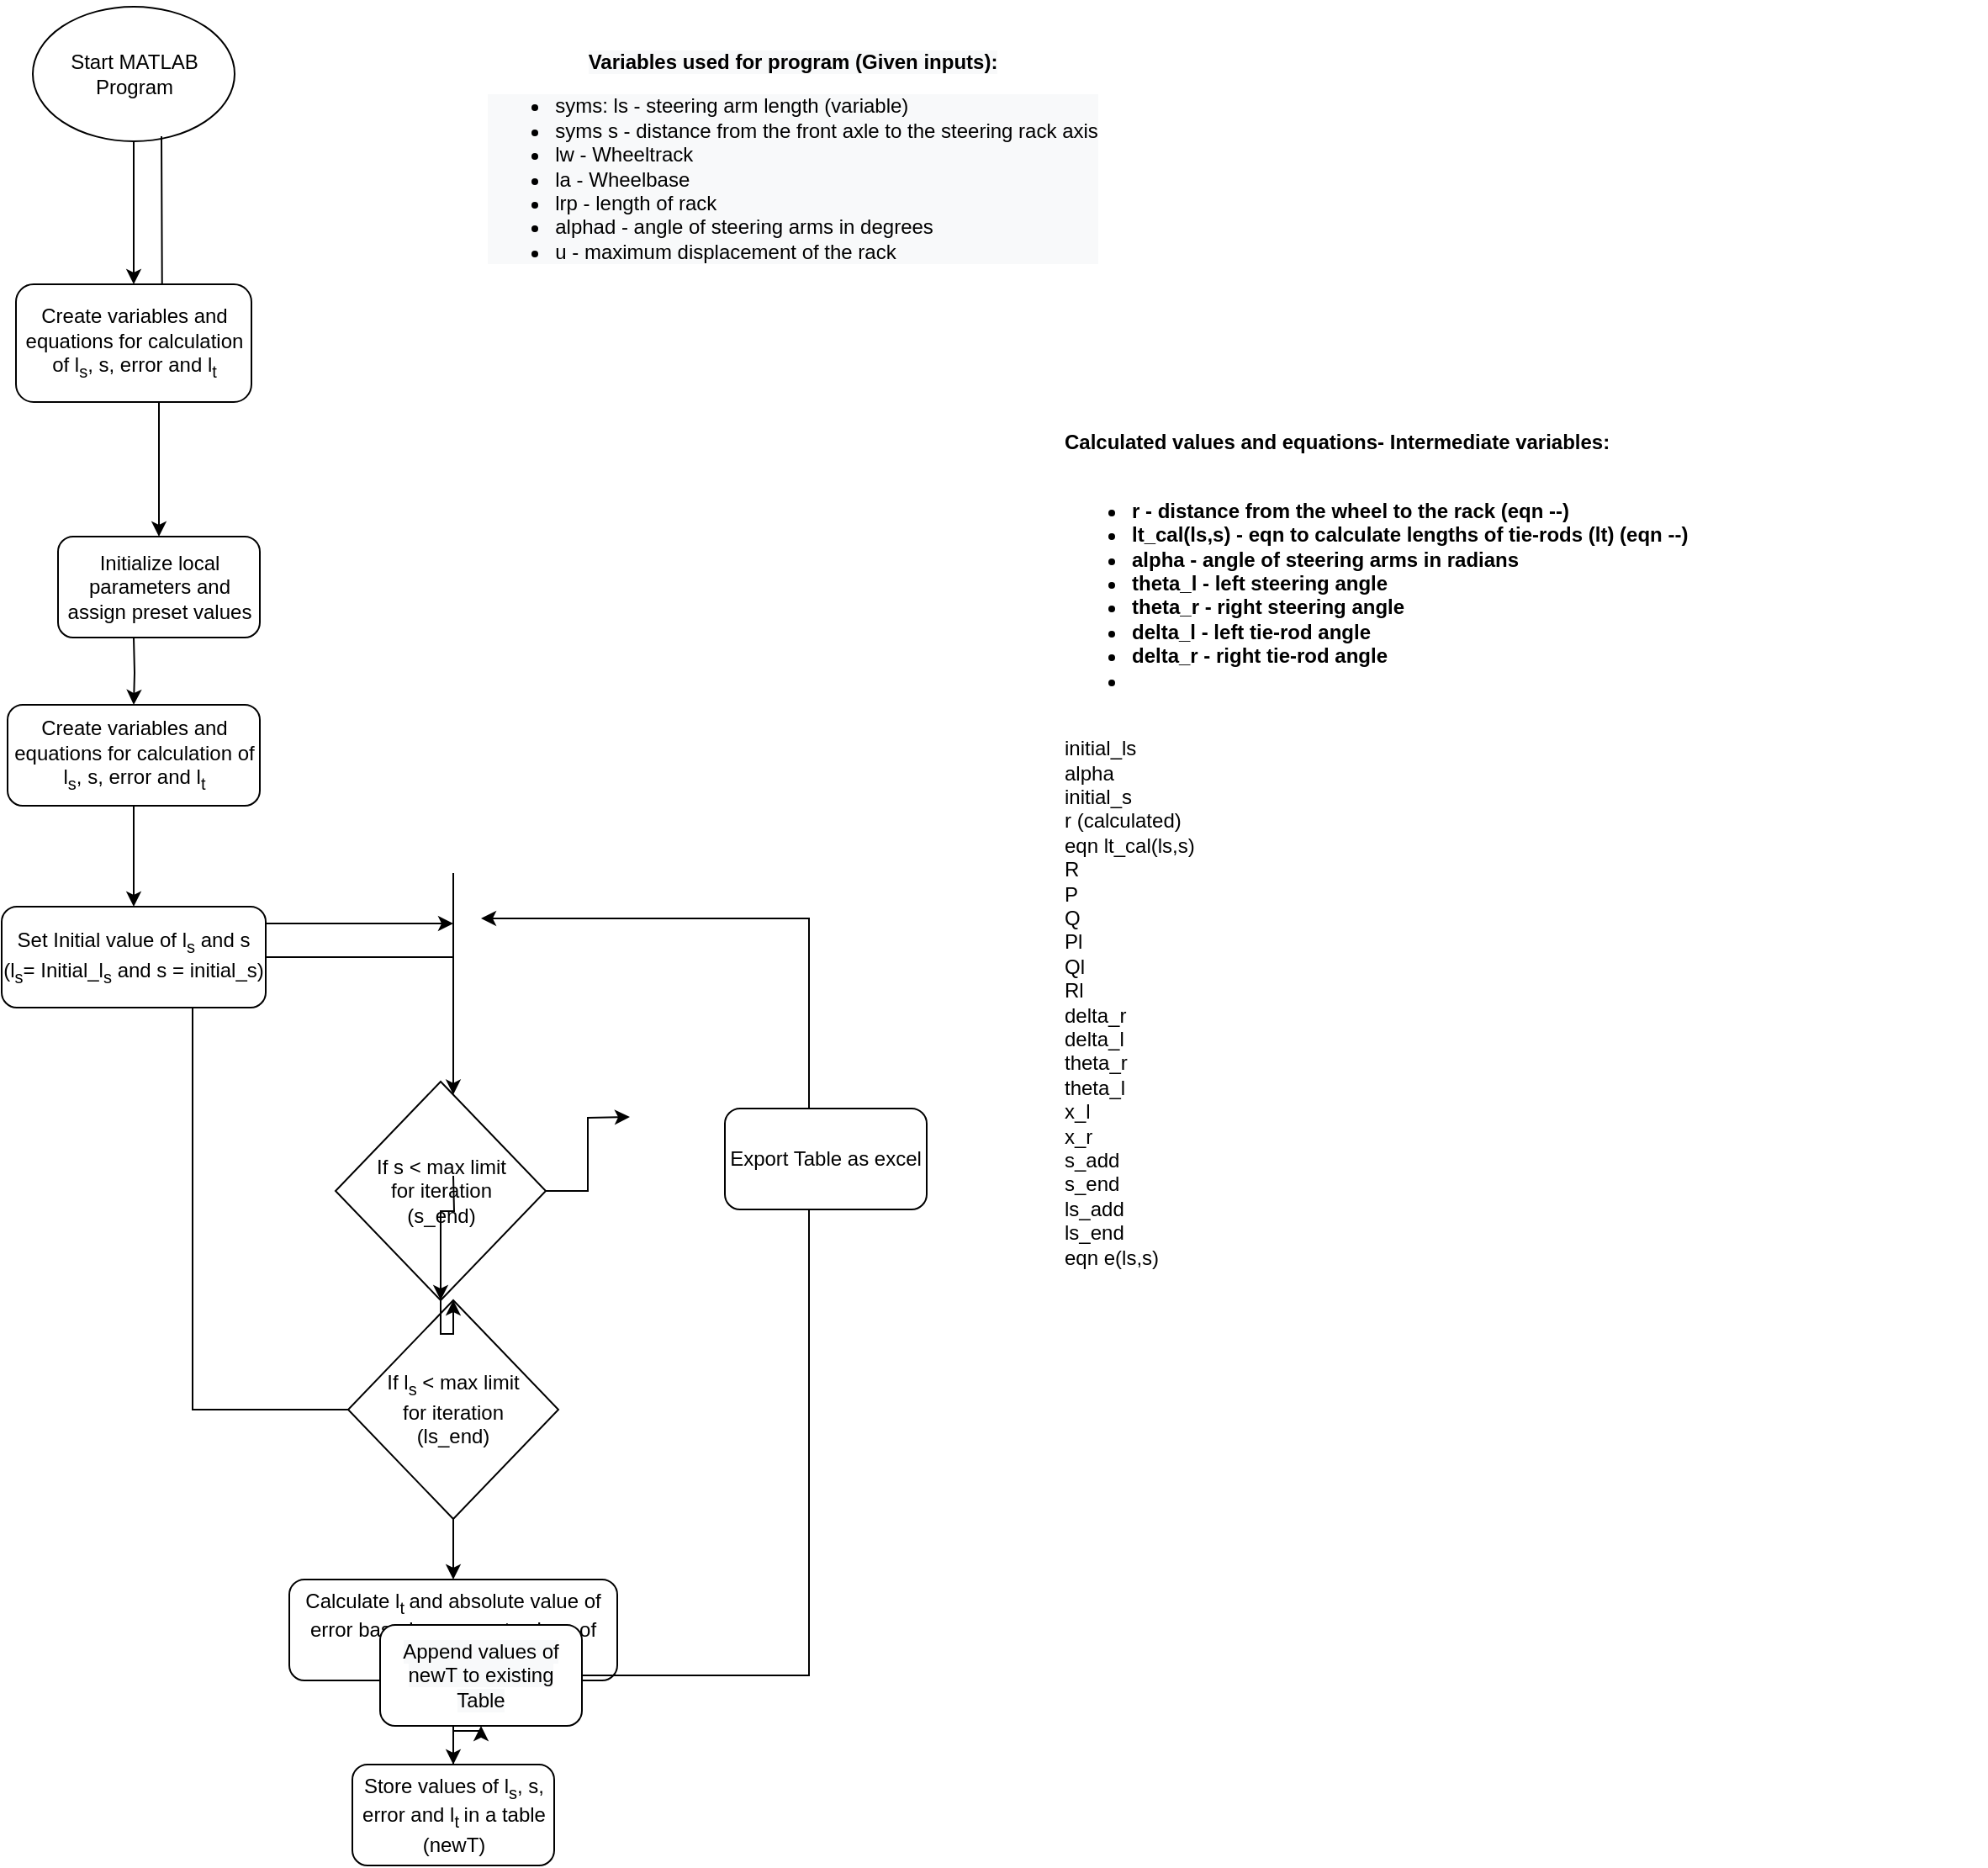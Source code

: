 <mxfile version="13.3.6" type="github"><diagram id="C5RBs43oDa-KdzZeNtuy" name="Page-1"><mxGraphModel dx="1730" dy="967" grid="1" gridSize="10" guides="1" tooltips="1" connect="1" arrows="1" fold="1" page="1" pageScale="1" pageWidth="827" pageHeight="1169" math="0" shadow="0"><root><mxCell id="WIyWlLk6GJQsqaUBKTNV-0"/><mxCell id="WIyWlLk6GJQsqaUBKTNV-1" parent="WIyWlLk6GJQsqaUBKTNV-0"/><mxCell id="XTKUXPqXft_t8_gjSme8-16" value="" style="edgeStyle=orthogonalEdgeStyle;rounded=0;orthogonalLoop=1;jettySize=auto;html=1;" edge="1" parent="WIyWlLk6GJQsqaUBKTNV-1" source="XTKUXPqXft_t8_gjSme8-1" target="XTKUXPqXft_t8_gjSme8-15"><mxGeometry relative="1" as="geometry"/></mxCell><mxCell id="XTKUXPqXft_t8_gjSme8-1" value="Start MATLAB&lt;br&gt;Program" style="ellipse;whiteSpace=wrap;html=1;" vertex="1" parent="WIyWlLk6GJQsqaUBKTNV-1"><mxGeometry x="138.5" y="35" width="120" height="80" as="geometry"/></mxCell><mxCell id="XTKUXPqXft_t8_gjSme8-26" style="edgeStyle=orthogonalEdgeStyle;rounded=0;orthogonalLoop=1;jettySize=auto;html=1;" edge="1" parent="WIyWlLk6GJQsqaUBKTNV-1" source="XTKUXPqXft_t8_gjSme8-7" target="XTKUXPqXft_t8_gjSme8-25"><mxGeometry relative="1" as="geometry"/></mxCell><mxCell id="XTKUXPqXft_t8_gjSme8-37" style="edgeStyle=orthogonalEdgeStyle;rounded=0;orthogonalLoop=1;jettySize=auto;html=1;" edge="1" parent="WIyWlLk6GJQsqaUBKTNV-1" source="XTKUXPqXft_t8_gjSme8-7"><mxGeometry relative="1" as="geometry"><mxPoint x="388.5" y="580" as="targetPoint"/><Array as="points"><mxPoint x="233.5" y="869"/><mxPoint x="233.5" y="580"/></Array></mxGeometry></mxCell><mxCell id="XTKUXPqXft_t8_gjSme8-7" value="If l&lt;sub&gt;s&lt;/sub&gt;&amp;nbsp;&amp;lt; max limit for iteration (ls_end)" style="rhombus;whiteSpace=wrap;html=1;spacingLeft=20;spacingRight=20;" vertex="1" parent="WIyWlLk6GJQsqaUBKTNV-1"><mxGeometry x="326" y="804" width="125" height="130" as="geometry"/></mxCell><mxCell id="XTKUXPqXft_t8_gjSme8-24" value="" style="edgeStyle=orthogonalEdgeStyle;rounded=0;orthogonalLoop=1;jettySize=auto;html=1;" edge="1" parent="WIyWlLk6GJQsqaUBKTNV-1" source="XTKUXPqXft_t8_gjSme8-8" target="XTKUXPqXft_t8_gjSme8-7"><mxGeometry relative="1" as="geometry"><mxPoint x="388.5" y="730" as="sourcePoint"/></mxGeometry></mxCell><mxCell id="XTKUXPqXft_t8_gjSme8-38" style="edgeStyle=orthogonalEdgeStyle;rounded=0;orthogonalLoop=1;jettySize=auto;html=1;" edge="1" parent="WIyWlLk6GJQsqaUBKTNV-1" source="XTKUXPqXft_t8_gjSme8-8"><mxGeometry relative="1" as="geometry"><mxPoint x="493.5" y="695" as="targetPoint"/></mxGeometry></mxCell><mxCell id="XTKUXPqXft_t8_gjSme8-19" style="edgeStyle=orthogonalEdgeStyle;rounded=0;orthogonalLoop=1;jettySize=auto;html=1;" edge="1" parent="WIyWlLk6GJQsqaUBKTNV-1" target="XTKUXPqXft_t8_gjSme8-17"><mxGeometry relative="1" as="geometry"><mxPoint x="215" y="112" as="sourcePoint"/></mxGeometry></mxCell><mxCell id="XTKUXPqXft_t8_gjSme8-15" value="&lt;span&gt;Create variables and equations for calculation of l&lt;/span&gt;&lt;sub&gt;s&lt;/sub&gt;&lt;span&gt;, s, error and l&lt;/span&gt;&lt;sub&gt;t&lt;/sub&gt;" style="rounded=1;whiteSpace=wrap;html=1;" vertex="1" parent="WIyWlLk6GJQsqaUBKTNV-1"><mxGeometry x="128.5" y="200" width="140" height="70" as="geometry"/></mxCell><mxCell id="XTKUXPqXft_t8_gjSme8-20" style="edgeStyle=orthogonalEdgeStyle;rounded=0;orthogonalLoop=1;jettySize=auto;html=1;entryX=0.5;entryY=0;entryDx=0;entryDy=0;" edge="1" parent="WIyWlLk6GJQsqaUBKTNV-1" target="XTKUXPqXft_t8_gjSme8-18"><mxGeometry relative="1" as="geometry"><mxPoint x="198.5" y="410" as="sourcePoint"/></mxGeometry></mxCell><mxCell id="XTKUXPqXft_t8_gjSme8-17" value="&lt;span&gt;Initialize local parameters and assign preset values&lt;/span&gt;" style="rounded=1;whiteSpace=wrap;html=1;" vertex="1" parent="WIyWlLk6GJQsqaUBKTNV-1"><mxGeometry x="153.5" y="350" width="120" height="60" as="geometry"/></mxCell><mxCell id="XTKUXPqXft_t8_gjSme8-22" value="" style="edgeStyle=orthogonalEdgeStyle;rounded=0;orthogonalLoop=1;jettySize=auto;html=1;" edge="1" parent="WIyWlLk6GJQsqaUBKTNV-1" source="XTKUXPqXft_t8_gjSme8-18" target="XTKUXPqXft_t8_gjSme8-21"><mxGeometry relative="1" as="geometry"/></mxCell><mxCell id="XTKUXPqXft_t8_gjSme8-18" value="Create variables and equations for calculation of l&lt;sub&gt;s&lt;/sub&gt;, s, error and l&lt;sub&gt;t&lt;/sub&gt;" style="rounded=1;whiteSpace=wrap;html=1;" vertex="1" parent="WIyWlLk6GJQsqaUBKTNV-1"><mxGeometry x="123.5" y="450" width="150" height="60" as="geometry"/></mxCell><mxCell id="XTKUXPqXft_t8_gjSme8-23" value="" style="edgeStyle=orthogonalEdgeStyle;rounded=0;orthogonalLoop=1;jettySize=auto;html=1;" edge="1" parent="WIyWlLk6GJQsqaUBKTNV-1" source="XTKUXPqXft_t8_gjSme8-21" target="XTKUXPqXft_t8_gjSme8-8"><mxGeometry relative="1" as="geometry"><Array as="points"><mxPoint x="388.5" y="550"/><mxPoint x="388.5" y="550"/></Array></mxGeometry></mxCell><mxCell id="XTKUXPqXft_t8_gjSme8-21" value="&lt;span&gt;Set Initial value of l&lt;/span&gt;&lt;sub&gt;s&lt;/sub&gt;&lt;span&gt;&amp;nbsp;and s (l&lt;/span&gt;&lt;sub&gt;s&lt;/sub&gt;&lt;span&gt;= Initial_l&lt;/span&gt;&lt;sub&gt;s&lt;/sub&gt;&lt;span&gt;&amp;nbsp;and s = initial_s)&lt;/span&gt;" style="rounded=1;whiteSpace=wrap;html=1;" vertex="1" parent="WIyWlLk6GJQsqaUBKTNV-1"><mxGeometry x="120" y="570" width="157" height="60" as="geometry"/></mxCell><mxCell id="XTKUXPqXft_t8_gjSme8-27" style="edgeStyle=orthogonalEdgeStyle;rounded=0;orthogonalLoop=1;jettySize=auto;html=1;entryX=0.5;entryY=0;entryDx=0;entryDy=0;" edge="1" parent="WIyWlLk6GJQsqaUBKTNV-1" source="XTKUXPqXft_t8_gjSme8-25" target="XTKUXPqXft_t8_gjSme8-28"><mxGeometry relative="1" as="geometry"><mxPoint x="356" y="1175" as="targetPoint"/></mxGeometry></mxCell><mxCell id="XTKUXPqXft_t8_gjSme8-25" value="&lt;span&gt;Calculate l&lt;/span&gt;&lt;sub&gt;t&amp;nbsp;&lt;/sub&gt;&lt;span&gt;and absolute value of error based on current values of l&lt;/span&gt;&lt;sub&gt;s&amp;nbsp;&lt;/sub&gt;&lt;span&gt;and s&lt;/span&gt;" style="rounded=1;whiteSpace=wrap;html=1;" vertex="1" parent="WIyWlLk6GJQsqaUBKTNV-1"><mxGeometry x="291" y="970" width="195" height="60" as="geometry"/></mxCell><mxCell id="XTKUXPqXft_t8_gjSme8-29" style="edgeStyle=orthogonalEdgeStyle;rounded=0;orthogonalLoop=1;jettySize=auto;html=1;" edge="1" parent="WIyWlLk6GJQsqaUBKTNV-1" source="XTKUXPqXft_t8_gjSme8-28" target="XTKUXPqXft_t8_gjSme8-30"><mxGeometry relative="1" as="geometry"><mxPoint x="308.559" y="1122" as="targetPoint"/></mxGeometry></mxCell><mxCell id="XTKUXPqXft_t8_gjSme8-28" value="&lt;span&gt;Store values of l&lt;/span&gt;&lt;sub&gt;s&lt;/sub&gt;&lt;span&gt;, s, error and l&lt;/span&gt;&lt;sub&gt;t&amp;nbsp;&lt;/sub&gt;&lt;span&gt;in a table (newT)&lt;/span&gt;" style="rounded=1;whiteSpace=wrap;html=1;" vertex="1" parent="WIyWlLk6GJQsqaUBKTNV-1"><mxGeometry x="328.5" y="1080" width="120" height="60" as="geometry"/></mxCell><mxCell id="XTKUXPqXft_t8_gjSme8-36" style="edgeStyle=orthogonalEdgeStyle;rounded=0;orthogonalLoop=1;jettySize=auto;html=1;" edge="1" parent="WIyWlLk6GJQsqaUBKTNV-1" source="XTKUXPqXft_t8_gjSme8-30"><mxGeometry relative="1" as="geometry"><mxPoint x="405" y="577" as="targetPoint"/><Array as="points"><mxPoint x="600" y="1027"/><mxPoint x="600" y="577"/></Array></mxGeometry></mxCell><mxCell id="XTKUXPqXft_t8_gjSme8-30" value="&#10;&#10;&lt;span style=&quot;color: rgb(0, 0, 0); font-family: helvetica; font-size: 12px; font-style: normal; font-weight: 400; letter-spacing: normal; text-align: center; text-indent: 0px; text-transform: none; word-spacing: 0px; background-color: rgb(248, 249, 250); display: inline; float: none;&quot;&gt;Append values of newT to existing Table&lt;/span&gt;&#10;&#10;" style="rounded=1;whiteSpace=wrap;html=1;" vertex="1" parent="WIyWlLk6GJQsqaUBKTNV-1"><mxGeometry x="344.999" y="997" width="120" height="60" as="geometry"/></mxCell><mxCell id="XTKUXPqXft_t8_gjSme8-41" value="Export Table as excel" style="rounded=1;whiteSpace=wrap;html=1;" vertex="1" parent="WIyWlLk6GJQsqaUBKTNV-1"><mxGeometry x="550" y="690.0" width="120" height="60" as="geometry"/></mxCell><mxCell id="XTKUXPqXft_t8_gjSme8-42" value="&lt;b&gt;Calculated values and equations- Intermediate variables:&lt;br&gt;&lt;br&gt;&lt;ul&gt;&lt;li&gt;&lt;b&gt;r - distance from the wheel to the rack (eqn --)&lt;/b&gt;&lt;/li&gt;&lt;li&gt;&lt;b&gt;lt_cal(ls,s) - eqn to calculate lengths of tie-rods (lt) (eqn --)&lt;/b&gt;&lt;/li&gt;&lt;li&gt;&lt;b&gt;alpha - angle of steering arms in radians&lt;/b&gt;&lt;/li&gt;&lt;li&gt;&lt;b&gt;theta_l - left steering angle&amp;nbsp;&lt;/b&gt;&lt;/li&gt;&lt;li&gt;&lt;b&gt;theta_r - right steering angle&lt;/b&gt;&lt;/li&gt;&lt;li&gt;&lt;b&gt;delta_l - left tie-rod angle&lt;/b&gt;&lt;/li&gt;&lt;li&gt;&lt;b&gt;delta_r - right tie-rod angle&lt;/b&gt;&lt;/li&gt;&lt;li&gt;&lt;br&gt;&lt;/li&gt;&lt;/ul&gt;&lt;/b&gt;&lt;div&gt;&lt;/div&gt;&lt;br&gt;initial_ls&lt;br&gt;alpha&lt;br&gt;initial_s&lt;br&gt;r (calculated)&lt;br&gt;eqn lt_cal(ls,s)&lt;br&gt;R&lt;br&gt;P&lt;br&gt;Q&lt;br&gt;Pl&lt;br&gt;Ql&lt;br&gt;Rl&lt;br&gt;delta_r&lt;br&gt;delta_l&lt;br&gt;theta_r&lt;br&gt;theta_l&lt;br&gt;x_l&lt;br&gt;x_r&lt;br&gt;s_add&lt;br&gt;s_end&lt;br&gt;ls_add&lt;br&gt;ls_end&lt;br&gt;eqn e(ls,s)&amp;nbsp;" style="text;whiteSpace=wrap;html=1;" vertex="1" parent="WIyWlLk6GJQsqaUBKTNV-1"><mxGeometry x="750" y="280" width="550" height="60" as="geometry"/></mxCell><mxCell id="XTKUXPqXft_t8_gjSme8-43" value="&#10;&#10;&lt;b style=&quot;color: rgb(0, 0, 0); font-family: helvetica; font-size: 12px; font-style: normal; letter-spacing: normal; text-align: left; text-indent: 0px; text-transform: none; word-spacing: 0px; background-color: rgb(248, 249, 250);&quot;&gt;Variables used for program (Given inputs):&lt;/b&gt;&lt;br style=&quot;color: rgb(0, 0, 0); font-family: helvetica; font-size: 12px; font-style: normal; font-weight: 400; letter-spacing: normal; text-align: left; text-indent: 0px; text-transform: none; word-spacing: 0px; background-color: rgb(248, 249, 250);&quot;&gt;&lt;ul style=&quot;color: rgb(0, 0, 0); font-family: helvetica; font-size: 12px; font-style: normal; font-weight: 400; letter-spacing: normal; text-align: left; text-indent: 0px; text-transform: none; word-spacing: 0px; background-color: rgb(248, 249, 250);&quot;&gt;&lt;li&gt;syms: ls - steering arm length (variable)&lt;/li&gt;&lt;li&gt;syms s - distance from the front axle to the steering rack axis&lt;/li&gt;&lt;li&gt;lw - Wheeltrack&lt;/li&gt;&lt;li&gt;la - Wheelbase&lt;/li&gt;&lt;li&gt;lrp - length of rack&lt;/li&gt;&lt;li&gt;alphad - angle of steering arms in degrees&lt;/li&gt;&lt;li&gt;u - maximum displacement of the rack&lt;/li&gt;&lt;/ul&gt;&#10;&#10;" style="text;html=1;align=center;verticalAlign=middle;resizable=0;points=[];autosize=1;" vertex="1" parent="WIyWlLk6GJQsqaUBKTNV-1"><mxGeometry x="400" y="35" width="380" height="190" as="geometry"/></mxCell><mxCell id="XTKUXPqXft_t8_gjSme8-8" value="If s&amp;nbsp;&amp;lt; max limit for iteration (s_end)" style="rhombus;whiteSpace=wrap;html=1;spacingLeft=20;spacingRight=20;" vertex="1" parent="WIyWlLk6GJQsqaUBKTNV-1"><mxGeometry x="318.5" y="674" width="125" height="130" as="geometry"/></mxCell><mxCell id="XTKUXPqXft_t8_gjSme8-44" value="" style="edgeStyle=orthogonalEdgeStyle;rounded=0;orthogonalLoop=1;jettySize=auto;html=1;" edge="1" parent="WIyWlLk6GJQsqaUBKTNV-1" target="XTKUXPqXft_t8_gjSme8-8"><mxGeometry relative="1" as="geometry"><mxPoint x="388.5" y="730" as="sourcePoint"/><mxPoint x="388.5" y="804" as="targetPoint"/></mxGeometry></mxCell></root></mxGraphModel></diagram></mxfile>
